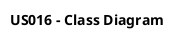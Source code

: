 @startuml

title US016 - Class Diagram

skinparam packageStyle rectangle
skinparam shadowing false
skinparam linetype polyline

@enduml